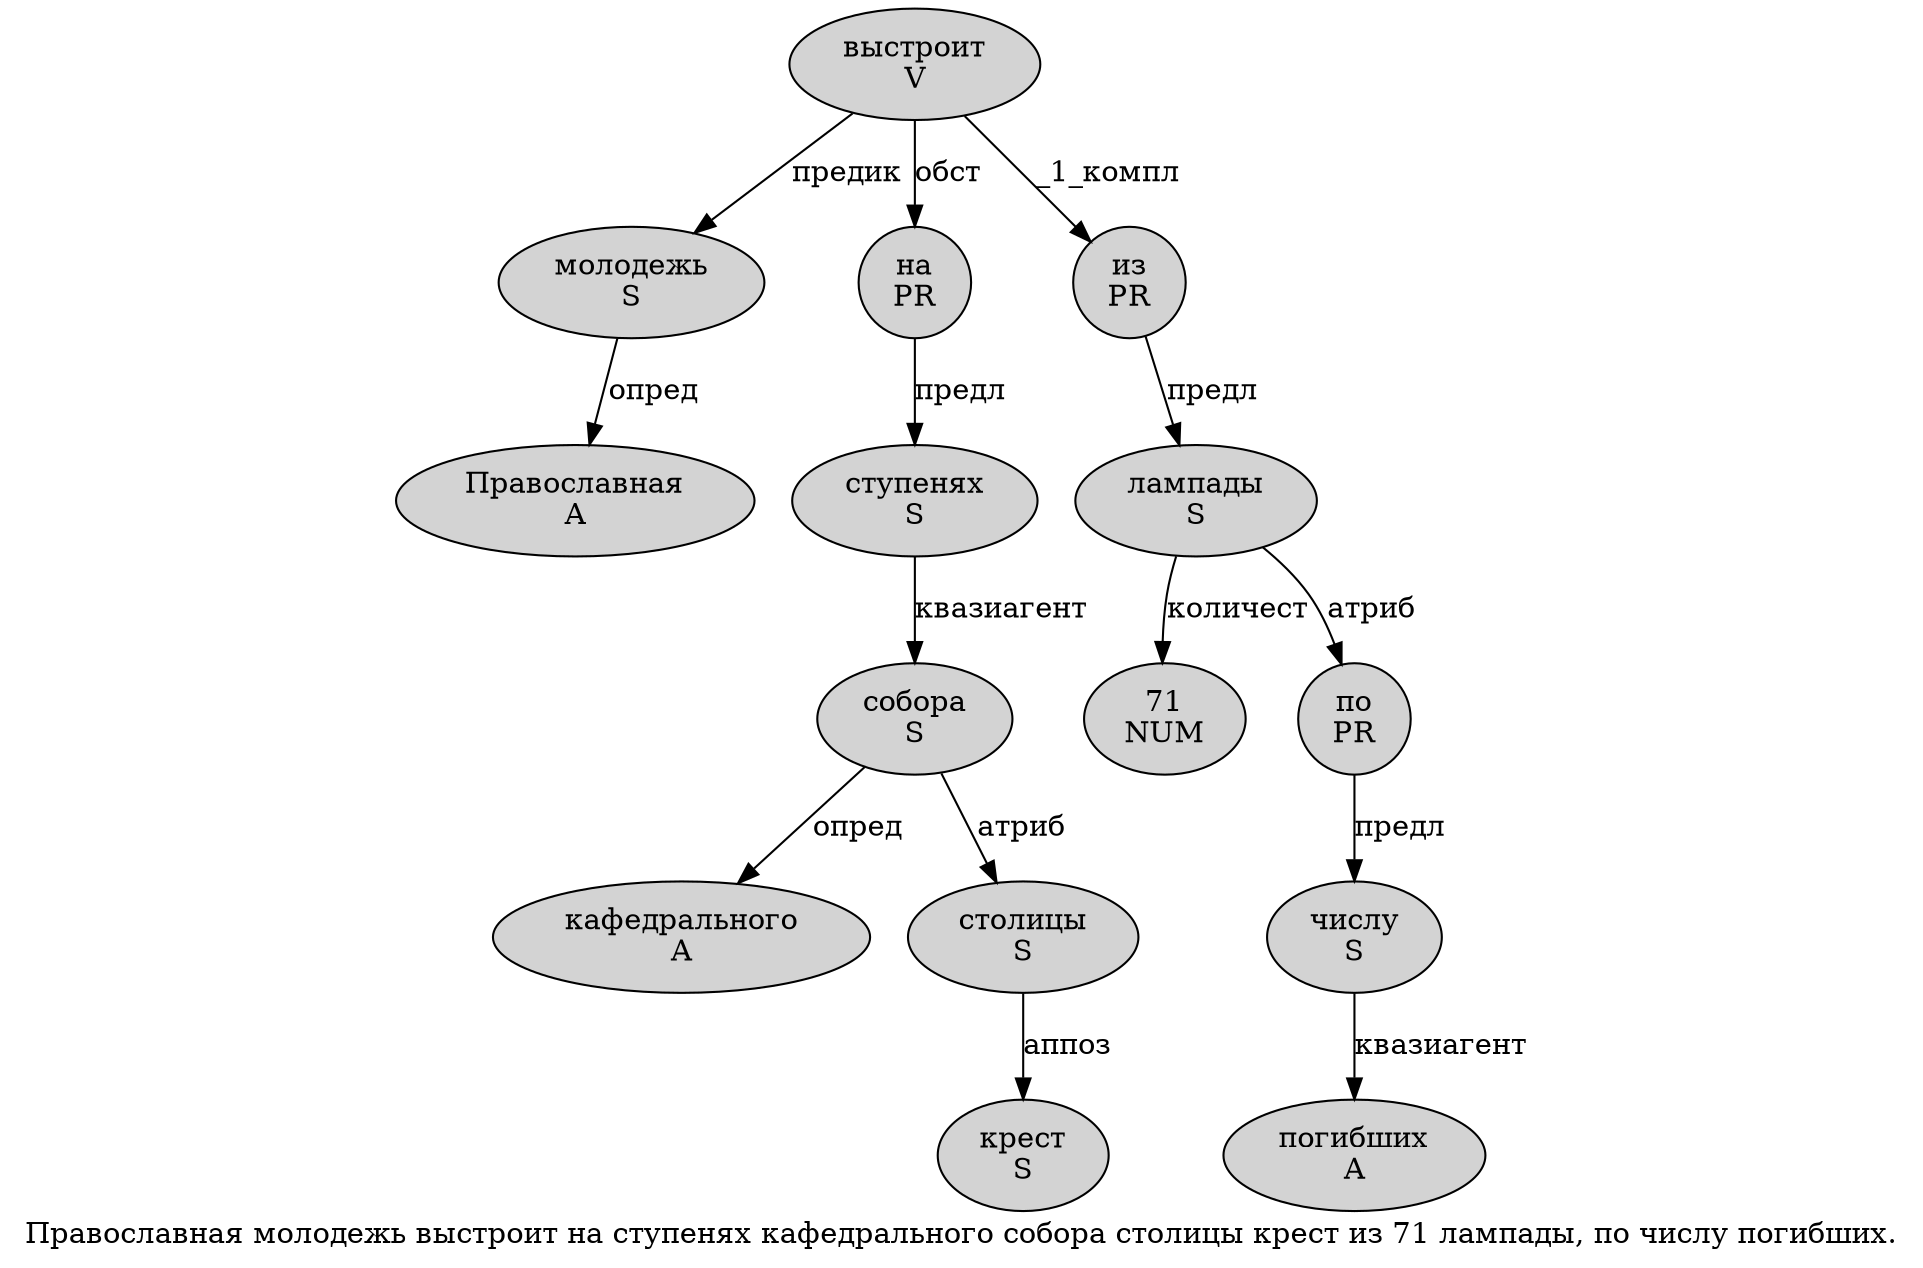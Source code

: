 digraph SENTENCE_528 {
	graph [label="Православная молодежь выстроит на ступенях кафедрального собора столицы крест из 71 лампады, по числу погибших."]
	node [style=filled]
		0 [label="Православная
A" color="" fillcolor=lightgray penwidth=1 shape=ellipse]
		1 [label="молодежь
S" color="" fillcolor=lightgray penwidth=1 shape=ellipse]
		2 [label="выстроит
V" color="" fillcolor=lightgray penwidth=1 shape=ellipse]
		3 [label="на
PR" color="" fillcolor=lightgray penwidth=1 shape=ellipse]
		4 [label="ступенях
S" color="" fillcolor=lightgray penwidth=1 shape=ellipse]
		5 [label="кафедрального
A" color="" fillcolor=lightgray penwidth=1 shape=ellipse]
		6 [label="собора
S" color="" fillcolor=lightgray penwidth=1 shape=ellipse]
		7 [label="столицы
S" color="" fillcolor=lightgray penwidth=1 shape=ellipse]
		8 [label="крест
S" color="" fillcolor=lightgray penwidth=1 shape=ellipse]
		9 [label="из
PR" color="" fillcolor=lightgray penwidth=1 shape=ellipse]
		10 [label="71
NUM" color="" fillcolor=lightgray penwidth=1 shape=ellipse]
		11 [label="лампады
S" color="" fillcolor=lightgray penwidth=1 shape=ellipse]
		13 [label="по
PR" color="" fillcolor=lightgray penwidth=1 shape=ellipse]
		14 [label="числу
S" color="" fillcolor=lightgray penwidth=1 shape=ellipse]
		15 [label="погибших
A" color="" fillcolor=lightgray penwidth=1 shape=ellipse]
			13 -> 14 [label="предл"]
			9 -> 11 [label="предл"]
			14 -> 15 [label="квазиагент"]
			3 -> 4 [label="предл"]
			6 -> 5 [label="опред"]
			6 -> 7 [label="атриб"]
			7 -> 8 [label="аппоз"]
			4 -> 6 [label="квазиагент"]
			2 -> 1 [label="предик"]
			2 -> 3 [label="обст"]
			2 -> 9 [label="_1_компл"]
			1 -> 0 [label="опред"]
			11 -> 10 [label="количест"]
			11 -> 13 [label="атриб"]
}